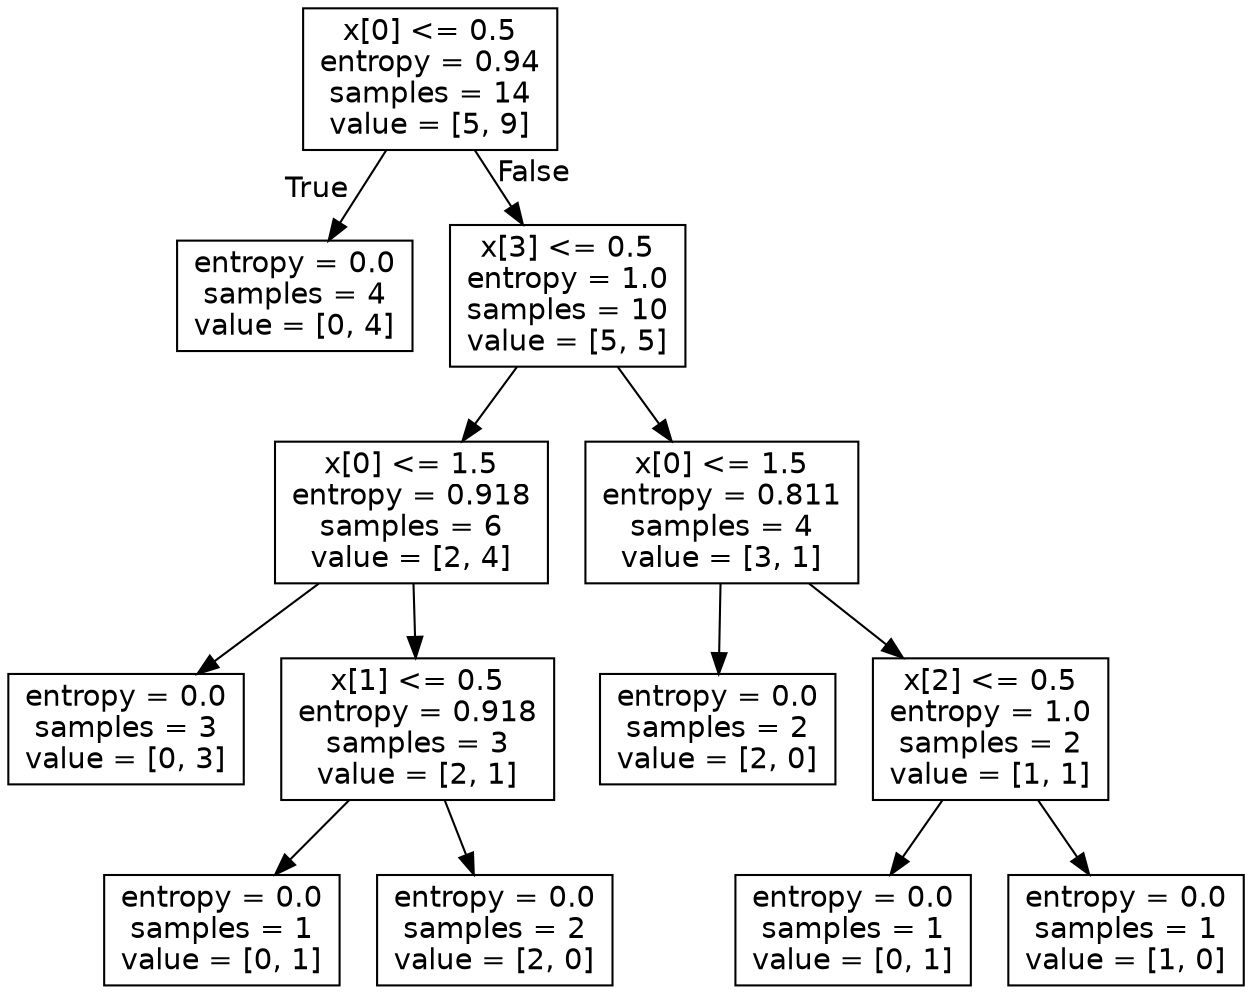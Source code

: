 digraph Tree {
node [shape=box, fontname="helvetica"] ;
edge [fontname="helvetica"] ;
0 [label="x[0] <= 0.5\nentropy = 0.94\nsamples = 14\nvalue = [5, 9]"] ;
1 [label="entropy = 0.0\nsamples = 4\nvalue = [0, 4]"] ;
0 -> 1 [labeldistance=2.5, labelangle=45, headlabel="True"] ;
2 [label="x[3] <= 0.5\nentropy = 1.0\nsamples = 10\nvalue = [5, 5]"] ;
0 -> 2 [labeldistance=2.5, labelangle=-45, headlabel="False"] ;
3 [label="x[0] <= 1.5\nentropy = 0.918\nsamples = 6\nvalue = [2, 4]"] ;
2 -> 3 ;
4 [label="entropy = 0.0\nsamples = 3\nvalue = [0, 3]"] ;
3 -> 4 ;
5 [label="x[1] <= 0.5\nentropy = 0.918\nsamples = 3\nvalue = [2, 1]"] ;
3 -> 5 ;
6 [label="entropy = 0.0\nsamples = 1\nvalue = [0, 1]"] ;
5 -> 6 ;
7 [label="entropy = 0.0\nsamples = 2\nvalue = [2, 0]"] ;
5 -> 7 ;
8 [label="x[0] <= 1.5\nentropy = 0.811\nsamples = 4\nvalue = [3, 1]"] ;
2 -> 8 ;
9 [label="entropy = 0.0\nsamples = 2\nvalue = [2, 0]"] ;
8 -> 9 ;
10 [label="x[2] <= 0.5\nentropy = 1.0\nsamples = 2\nvalue = [1, 1]"] ;
8 -> 10 ;
11 [label="entropy = 0.0\nsamples = 1\nvalue = [0, 1]"] ;
10 -> 11 ;
12 [label="entropy = 0.0\nsamples = 1\nvalue = [1, 0]"] ;
10 -> 12 ;
}